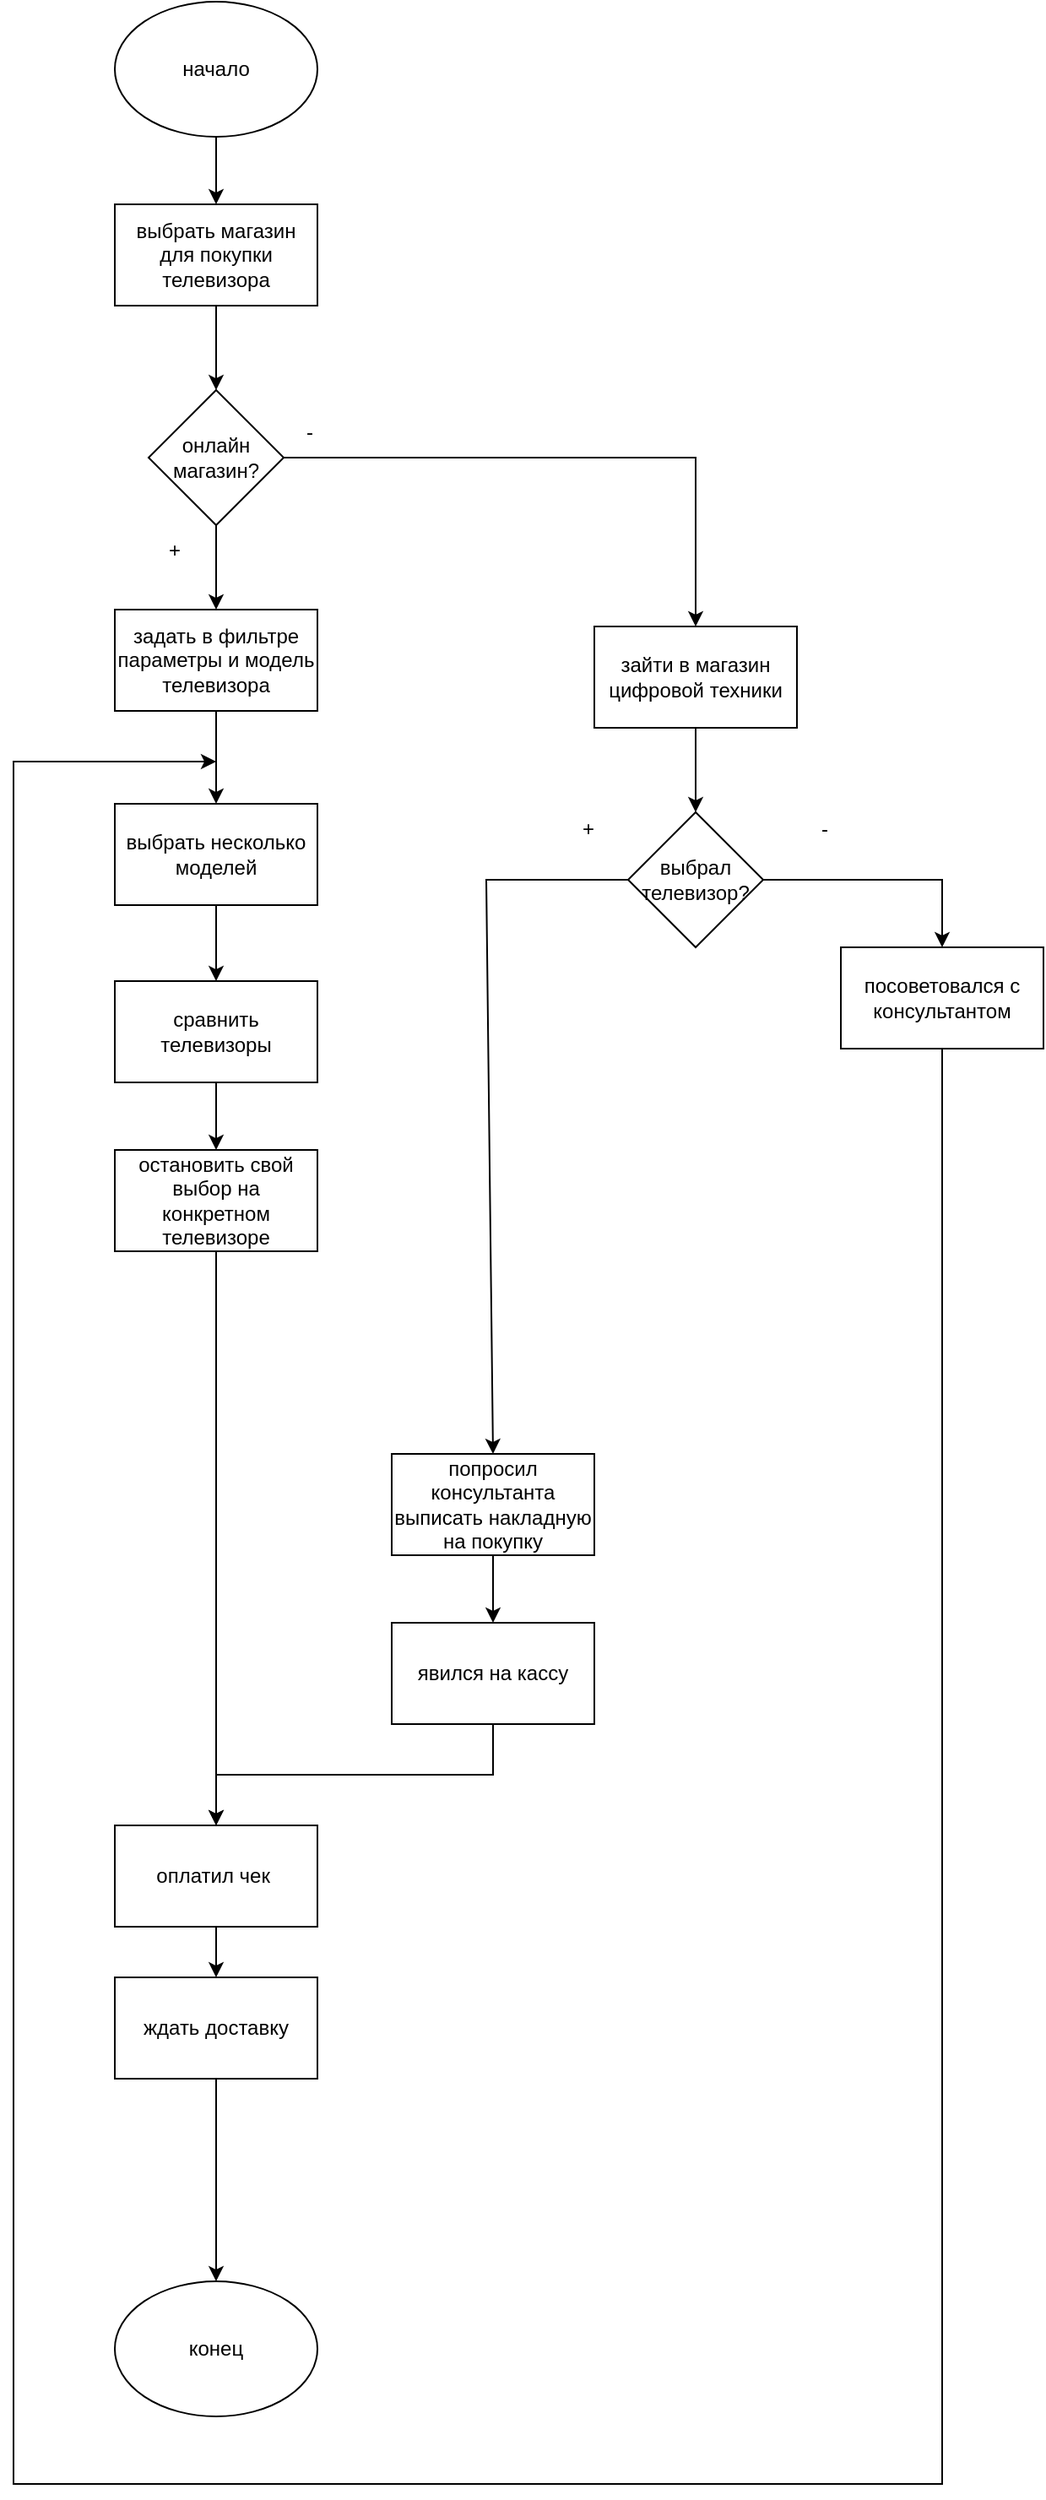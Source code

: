 <mxfile version="20.6.0" type="device"><diagram id="jMxfgcCGU1JSsHz-Lvku" name="Страница 1"><mxGraphModel dx="1422" dy="794" grid="1" gridSize="10" guides="1" tooltips="1" connect="1" arrows="1" fold="1" page="1" pageScale="1" pageWidth="827" pageHeight="1169" math="0" shadow="0"><root><mxCell id="0"/><mxCell id="1" parent="0"/><mxCell id="UKJz2KkZcoDVKjA_RT2C-27" value="" style="edgeStyle=orthogonalEdgeStyle;rounded=0;orthogonalLoop=1;jettySize=auto;html=1;" edge="1" parent="1" source="UKJz2KkZcoDVKjA_RT2C-12" target="UKJz2KkZcoDVKjA_RT2C-20"><mxGeometry relative="1" as="geometry"/></mxCell><mxCell id="UKJz2KkZcoDVKjA_RT2C-12" value="начало" style="ellipse;whiteSpace=wrap;html=1;" vertex="1" parent="1"><mxGeometry x="260" y="50" width="120" height="80" as="geometry"/></mxCell><mxCell id="UKJz2KkZcoDVKjA_RT2C-13" value="зайти в магазин цифровой техники" style="whiteSpace=wrap;html=1;" vertex="1" parent="1"><mxGeometry x="544" y="420" width="120" height="60" as="geometry"/></mxCell><mxCell id="UKJz2KkZcoDVKjA_RT2C-14" value="выбрал телевизор?" style="rhombus;whiteSpace=wrap;html=1;" vertex="1" parent="1"><mxGeometry x="564" y="530" width="80" height="80" as="geometry"/></mxCell><mxCell id="UKJz2KkZcoDVKjA_RT2C-15" value="попросил консультанта выписать накладную на покупку" style="whiteSpace=wrap;html=1;" vertex="1" parent="1"><mxGeometry x="424" y="910" width="120" height="60" as="geometry"/></mxCell><mxCell id="UKJz2KkZcoDVKjA_RT2C-16" value="посоветовался с консультантом" style="whiteSpace=wrap;html=1;" vertex="1" parent="1"><mxGeometry x="690" y="610" width="120" height="60" as="geometry"/></mxCell><mxCell id="UKJz2KkZcoDVKjA_RT2C-17" value="явился на кассу" style="whiteSpace=wrap;html=1;" vertex="1" parent="1"><mxGeometry x="424" y="1010" width="120" height="60" as="geometry"/></mxCell><mxCell id="UKJz2KkZcoDVKjA_RT2C-18" value="оплатил чек&amp;nbsp;" style="whiteSpace=wrap;html=1;" vertex="1" parent="1"><mxGeometry x="260" y="1130" width="120" height="60" as="geometry"/></mxCell><mxCell id="UKJz2KkZcoDVKjA_RT2C-19" value="ждать доставку" style="whiteSpace=wrap;html=1;" vertex="1" parent="1"><mxGeometry x="260" y="1220" width="120" height="60" as="geometry"/></mxCell><mxCell id="UKJz2KkZcoDVKjA_RT2C-28" value="" style="edgeStyle=orthogonalEdgeStyle;rounded=0;orthogonalLoop=1;jettySize=auto;html=1;" edge="1" parent="1" source="UKJz2KkZcoDVKjA_RT2C-20" target="UKJz2KkZcoDVKjA_RT2C-21"><mxGeometry relative="1" as="geometry"/></mxCell><mxCell id="UKJz2KkZcoDVKjA_RT2C-20" value="выбрать магазин для покупки телевизора" style="whiteSpace=wrap;html=1;" vertex="1" parent="1"><mxGeometry x="260" y="170" width="120" height="60" as="geometry"/></mxCell><mxCell id="UKJz2KkZcoDVKjA_RT2C-21" value="онлайн магазин?" style="rhombus;whiteSpace=wrap;html=1;" vertex="1" parent="1"><mxGeometry x="280" y="280" width="80" height="80" as="geometry"/></mxCell><mxCell id="UKJz2KkZcoDVKjA_RT2C-22" value="задать в фильтре параметры и модель телевизора" style="whiteSpace=wrap;html=1;" vertex="1" parent="1"><mxGeometry x="260" y="410" width="120" height="60" as="geometry"/></mxCell><mxCell id="UKJz2KkZcoDVKjA_RT2C-23" value="выбрать несколько моделей" style="whiteSpace=wrap;html=1;" vertex="1" parent="1"><mxGeometry x="260" y="525" width="120" height="60" as="geometry"/></mxCell><mxCell id="UKJz2KkZcoDVKjA_RT2C-24" value="сравнить телевизоры" style="whiteSpace=wrap;html=1;" vertex="1" parent="1"><mxGeometry x="260" y="630" width="120" height="60" as="geometry"/></mxCell><mxCell id="UKJz2KkZcoDVKjA_RT2C-25" value="остановить свой выбор на конкретном телевизоре" style="whiteSpace=wrap;html=1;" vertex="1" parent="1"><mxGeometry x="260" y="730" width="120" height="60" as="geometry"/></mxCell><mxCell id="UKJz2KkZcoDVKjA_RT2C-30" value="" style="endArrow=classic;html=1;rounded=0;exitX=1;exitY=0.5;exitDx=0;exitDy=0;entryX=0.5;entryY=0;entryDx=0;entryDy=0;" edge="1" parent="1" source="UKJz2KkZcoDVKjA_RT2C-21" target="UKJz2KkZcoDVKjA_RT2C-13"><mxGeometry width="50" height="50" relative="1" as="geometry"><mxPoint x="390" y="500" as="sourcePoint"/><mxPoint x="440" y="450" as="targetPoint"/><Array as="points"><mxPoint x="604" y="320"/></Array></mxGeometry></mxCell><mxCell id="UKJz2KkZcoDVKjA_RT2C-32" value="" style="endArrow=classic;html=1;rounded=0;exitX=0.5;exitY=1;exitDx=0;exitDy=0;entryX=0.5;entryY=0;entryDx=0;entryDy=0;" edge="1" parent="1" source="UKJz2KkZcoDVKjA_RT2C-22" target="UKJz2KkZcoDVKjA_RT2C-23"><mxGeometry width="50" height="50" relative="1" as="geometry"><mxPoint x="390" y="700" as="sourcePoint"/><mxPoint x="440" y="650" as="targetPoint"/></mxGeometry></mxCell><mxCell id="UKJz2KkZcoDVKjA_RT2C-33" value="" style="endArrow=classic;html=1;rounded=0;exitX=0.5;exitY=1;exitDx=0;exitDy=0;entryX=0.5;entryY=0;entryDx=0;entryDy=0;" edge="1" parent="1" source="UKJz2KkZcoDVKjA_RT2C-23" target="UKJz2KkZcoDVKjA_RT2C-24"><mxGeometry width="50" height="50" relative="1" as="geometry"><mxPoint x="390" y="700" as="sourcePoint"/><mxPoint x="440" y="650" as="targetPoint"/></mxGeometry></mxCell><mxCell id="UKJz2KkZcoDVKjA_RT2C-34" value="" style="endArrow=classic;html=1;rounded=0;exitX=0.5;exitY=1;exitDx=0;exitDy=0;entryX=0.5;entryY=0;entryDx=0;entryDy=0;" edge="1" parent="1" source="UKJz2KkZcoDVKjA_RT2C-24" target="UKJz2KkZcoDVKjA_RT2C-25"><mxGeometry width="50" height="50" relative="1" as="geometry"><mxPoint x="390" y="700" as="sourcePoint"/><mxPoint x="440" y="650" as="targetPoint"/></mxGeometry></mxCell><mxCell id="UKJz2KkZcoDVKjA_RT2C-35" value="" style="endArrow=classic;html=1;rounded=0;exitX=0.5;exitY=1;exitDx=0;exitDy=0;entryX=0.5;entryY=0;entryDx=0;entryDy=0;" edge="1" parent="1" source="UKJz2KkZcoDVKjA_RT2C-13" target="UKJz2KkZcoDVKjA_RT2C-14"><mxGeometry width="50" height="50" relative="1" as="geometry"><mxPoint x="390" y="700" as="sourcePoint"/><mxPoint x="440" y="650" as="targetPoint"/></mxGeometry></mxCell><mxCell id="UKJz2KkZcoDVKjA_RT2C-36" value="" style="endArrow=classic;html=1;rounded=0;entryX=0.5;entryY=0;entryDx=0;entryDy=0;exitX=0;exitY=0.5;exitDx=0;exitDy=0;" edge="1" parent="1" source="UKJz2KkZcoDVKjA_RT2C-14" target="UKJz2KkZcoDVKjA_RT2C-15"><mxGeometry width="50" height="50" relative="1" as="geometry"><mxPoint x="560" y="570" as="sourcePoint"/><mxPoint x="440" y="650" as="targetPoint"/><Array as="points"><mxPoint x="480" y="570"/></Array></mxGeometry></mxCell><mxCell id="UKJz2KkZcoDVKjA_RT2C-37" value="" style="endArrow=classic;html=1;rounded=0;exitX=1;exitY=0.5;exitDx=0;exitDy=0;entryX=0.5;entryY=0;entryDx=0;entryDy=0;" edge="1" parent="1" source="UKJz2KkZcoDVKjA_RT2C-14" target="UKJz2KkZcoDVKjA_RT2C-16"><mxGeometry width="50" height="50" relative="1" as="geometry"><mxPoint x="390" y="700" as="sourcePoint"/><mxPoint x="440" y="650" as="targetPoint"/><Array as="points"><mxPoint x="750" y="570"/></Array></mxGeometry></mxCell><mxCell id="UKJz2KkZcoDVKjA_RT2C-38" value="" style="endArrow=classic;html=1;rounded=0;exitX=0.5;exitY=1;exitDx=0;exitDy=0;entryX=0.5;entryY=0;entryDx=0;entryDy=0;" edge="1" parent="1" source="UKJz2KkZcoDVKjA_RT2C-15" target="UKJz2KkZcoDVKjA_RT2C-17"><mxGeometry width="50" height="50" relative="1" as="geometry"><mxPoint x="390" y="1090" as="sourcePoint"/><mxPoint x="480" y="1010" as="targetPoint"/></mxGeometry></mxCell><mxCell id="UKJz2KkZcoDVKjA_RT2C-39" value="" style="endArrow=classic;html=1;rounded=0;exitX=0.5;exitY=1;exitDx=0;exitDy=0;entryX=0.5;entryY=0;entryDx=0;entryDy=0;" edge="1" parent="1" source="UKJz2KkZcoDVKjA_RT2C-17" target="UKJz2KkZcoDVKjA_RT2C-18"><mxGeometry width="50" height="50" relative="1" as="geometry"><mxPoint x="390" y="1100" as="sourcePoint"/><mxPoint x="440" y="1050" as="targetPoint"/><Array as="points"><mxPoint x="484" y="1100"/><mxPoint x="320" y="1100"/></Array></mxGeometry></mxCell><mxCell id="UKJz2KkZcoDVKjA_RT2C-40" value="" style="endArrow=classic;html=1;rounded=0;exitX=0.5;exitY=1;exitDx=0;exitDy=0;entryX=0.5;entryY=0;entryDx=0;entryDy=0;" edge="1" parent="1" source="UKJz2KkZcoDVKjA_RT2C-18" target="UKJz2KkZcoDVKjA_RT2C-19"><mxGeometry width="50" height="50" relative="1" as="geometry"><mxPoint x="226" y="1320" as="sourcePoint"/><mxPoint x="276" y="1270" as="targetPoint"/></mxGeometry></mxCell><mxCell id="UKJz2KkZcoDVKjA_RT2C-41" value="конец" style="ellipse;whiteSpace=wrap;html=1;" vertex="1" parent="1"><mxGeometry x="260" y="1400" width="120" height="80" as="geometry"/></mxCell><mxCell id="UKJz2KkZcoDVKjA_RT2C-42" value="" style="endArrow=classic;html=1;rounded=0;exitX=0.5;exitY=1;exitDx=0;exitDy=0;entryX=0.5;entryY=0;entryDx=0;entryDy=0;" edge="1" parent="1" source="UKJz2KkZcoDVKjA_RT2C-19" target="UKJz2KkZcoDVKjA_RT2C-41"><mxGeometry width="50" height="50" relative="1" as="geometry"><mxPoint x="226" y="1320" as="sourcePoint"/><mxPoint x="276" y="1270" as="targetPoint"/></mxGeometry></mxCell><mxCell id="UKJz2KkZcoDVKjA_RT2C-49" value="" style="endArrow=classic;html=1;rounded=0;entryX=0.5;entryY=0;entryDx=0;entryDy=0;" edge="1" parent="1" target="UKJz2KkZcoDVKjA_RT2C-22"><mxGeometry width="50" height="50" relative="1" as="geometry"><mxPoint x="320" y="360" as="sourcePoint"/><mxPoint x="440" y="450" as="targetPoint"/><Array as="points"/></mxGeometry></mxCell><mxCell id="UKJz2KkZcoDVKjA_RT2C-50" value="+" style="text;html=1;align=center;verticalAlign=middle;resizable=0;points=[];autosize=1;strokeColor=none;fillColor=none;" vertex="1" parent="1"><mxGeometry x="280" y="360" width="30" height="30" as="geometry"/></mxCell><mxCell id="UKJz2KkZcoDVKjA_RT2C-51" value="-" style="text;html=1;align=center;verticalAlign=middle;resizable=0;points=[];autosize=1;strokeColor=none;fillColor=none;" vertex="1" parent="1"><mxGeometry x="360" y="290" width="30" height="30" as="geometry"/></mxCell><mxCell id="UKJz2KkZcoDVKjA_RT2C-52" value="+" style="text;html=1;align=center;verticalAlign=middle;resizable=0;points=[];autosize=1;strokeColor=none;fillColor=none;" vertex="1" parent="1"><mxGeometry x="525" y="525" width="30" height="30" as="geometry"/></mxCell><mxCell id="UKJz2KkZcoDVKjA_RT2C-53" value="-" style="text;html=1;align=center;verticalAlign=middle;resizable=0;points=[];autosize=1;strokeColor=none;fillColor=none;" vertex="1" parent="1"><mxGeometry x="665" y="525" width="30" height="30" as="geometry"/></mxCell><mxCell id="UKJz2KkZcoDVKjA_RT2C-54" value="" style="endArrow=classic;html=1;rounded=0;exitX=0.5;exitY=1;exitDx=0;exitDy=0;" edge="1" parent="1" source="UKJz2KkZcoDVKjA_RT2C-25"><mxGeometry width="50" height="50" relative="1" as="geometry"><mxPoint x="320" y="890" as="sourcePoint"/><mxPoint x="320" y="1130" as="targetPoint"/><Array as="points"/></mxGeometry></mxCell><mxCell id="UKJz2KkZcoDVKjA_RT2C-55" value="" style="endArrow=classic;html=1;rounded=0;exitX=0.5;exitY=1;exitDx=0;exitDy=0;" edge="1" parent="1" source="UKJz2KkZcoDVKjA_RT2C-16"><mxGeometry width="50" height="50" relative="1" as="geometry"><mxPoint x="390" y="1020" as="sourcePoint"/><mxPoint x="320" y="500" as="targetPoint"/><Array as="points"><mxPoint x="750" y="1520"/><mxPoint x="200" y="1520"/><mxPoint x="200" y="555"/><mxPoint x="200" y="500"/></Array></mxGeometry></mxCell></root></mxGraphModel></diagram></mxfile>
